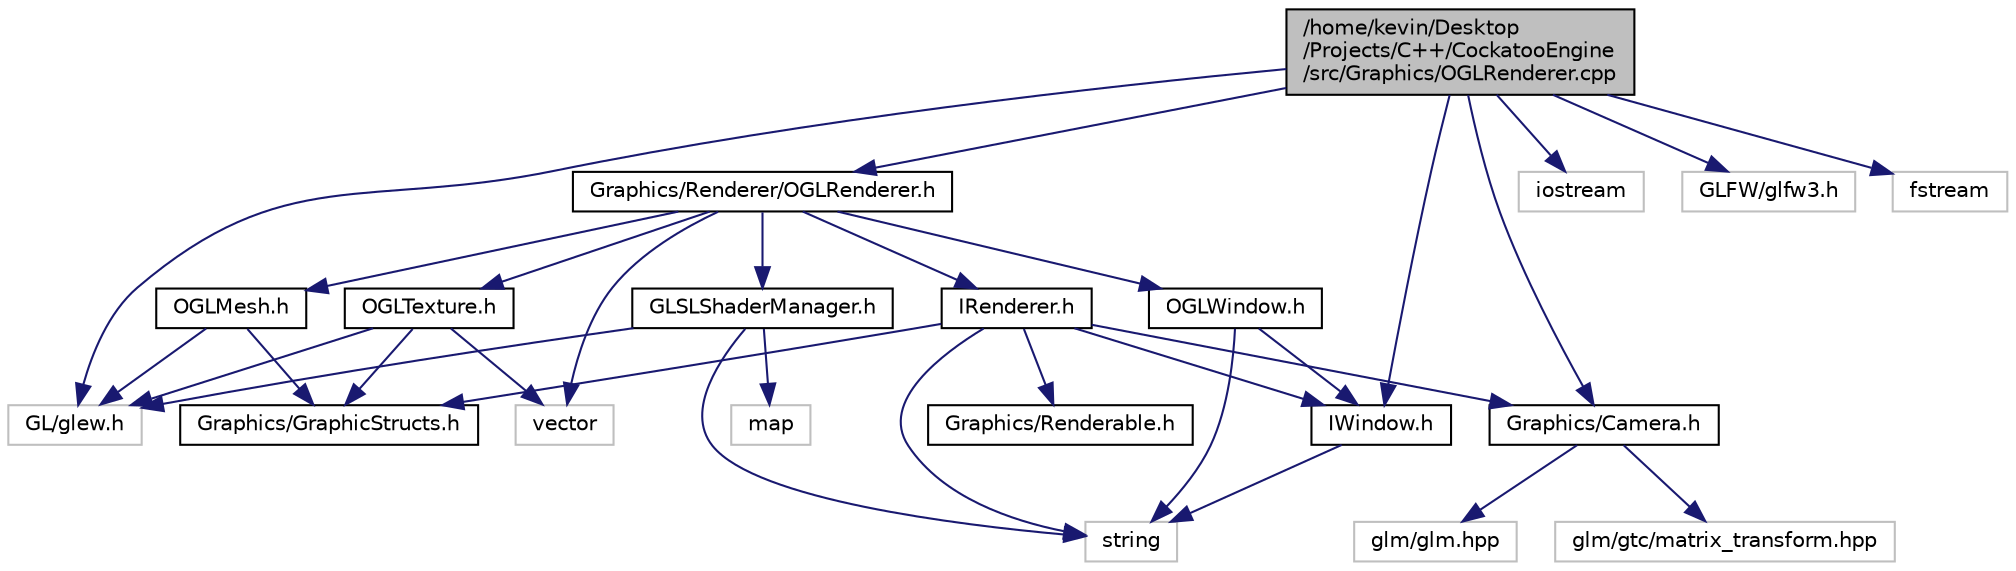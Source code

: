 digraph "/home/kevin/Desktop/Projects/C++/CockatooEngine/src/Graphics/OGLRenderer.cpp"
{
  edge [fontname="Helvetica",fontsize="10",labelfontname="Helvetica",labelfontsize="10"];
  node [fontname="Helvetica",fontsize="10",shape=record];
  Node1 [label="/home/kevin/Desktop\l/Projects/C++/CockatooEngine\l/src/Graphics/OGLRenderer.cpp",height=0.2,width=0.4,color="black", fillcolor="grey75", style="filled", fontcolor="black"];
  Node1 -> Node2 [color="midnightblue",fontsize="10",style="solid",fontname="Helvetica"];
  Node2 [label="Graphics/Renderer/OGLRenderer.h",height=0.2,width=0.4,color="black", fillcolor="white", style="filled",URL="$OGLRenderer_8h.html"];
  Node2 -> Node3 [color="midnightblue",fontsize="10",style="solid",fontname="Helvetica"];
  Node3 [label="vector",height=0.2,width=0.4,color="grey75", fillcolor="white", style="filled"];
  Node2 -> Node4 [color="midnightblue",fontsize="10",style="solid",fontname="Helvetica"];
  Node4 [label="IRenderer.h",height=0.2,width=0.4,color="black", fillcolor="white", style="filled",URL="$IRenderer_8h.html"];
  Node4 -> Node5 [color="midnightblue",fontsize="10",style="solid",fontname="Helvetica"];
  Node5 [label="string",height=0.2,width=0.4,color="grey75", fillcolor="white", style="filled"];
  Node4 -> Node6 [color="midnightblue",fontsize="10",style="solid",fontname="Helvetica"];
  Node6 [label="IWindow.h",height=0.2,width=0.4,color="black", fillcolor="white", style="filled",URL="$IWindow_8h.html"];
  Node6 -> Node5 [color="midnightblue",fontsize="10",style="solid",fontname="Helvetica"];
  Node4 -> Node7 [color="midnightblue",fontsize="10",style="solid",fontname="Helvetica"];
  Node7 [label="Graphics/GraphicStructs.h",height=0.2,width=0.4,color="black", fillcolor="white", style="filled",URL="$GraphicStructs_8h.html"];
  Node4 -> Node8 [color="midnightblue",fontsize="10",style="solid",fontname="Helvetica"];
  Node8 [label="Graphics/Renderable.h",height=0.2,width=0.4,color="black", fillcolor="white", style="filled",URL="$Renderable_8h.html"];
  Node4 -> Node9 [color="midnightblue",fontsize="10",style="solid",fontname="Helvetica"];
  Node9 [label="Graphics/Camera.h",height=0.2,width=0.4,color="black", fillcolor="white", style="filled",URL="$Camera_8h.html"];
  Node9 -> Node10 [color="midnightblue",fontsize="10",style="solid",fontname="Helvetica"];
  Node10 [label="glm/glm.hpp",height=0.2,width=0.4,color="grey75", fillcolor="white", style="filled"];
  Node9 -> Node11 [color="midnightblue",fontsize="10",style="solid",fontname="Helvetica"];
  Node11 [label="glm/gtc/matrix_transform.hpp",height=0.2,width=0.4,color="grey75", fillcolor="white", style="filled"];
  Node2 -> Node12 [color="midnightblue",fontsize="10",style="solid",fontname="Helvetica"];
  Node12 [label="OGLWindow.h",height=0.2,width=0.4,color="black", fillcolor="white", style="filled",URL="$OGLWindow_8h.html"];
  Node12 -> Node5 [color="midnightblue",fontsize="10",style="solid",fontname="Helvetica"];
  Node12 -> Node6 [color="midnightblue",fontsize="10",style="solid",fontname="Helvetica"];
  Node2 -> Node13 [color="midnightblue",fontsize="10",style="solid",fontname="Helvetica"];
  Node13 [label="GLSLShaderManager.h",height=0.2,width=0.4,color="black", fillcolor="white", style="filled",URL="$GLSLShaderManager_8h.html"];
  Node13 -> Node5 [color="midnightblue",fontsize="10",style="solid",fontname="Helvetica"];
  Node13 -> Node14 [color="midnightblue",fontsize="10",style="solid",fontname="Helvetica"];
  Node14 [label="map",height=0.2,width=0.4,color="grey75", fillcolor="white", style="filled"];
  Node13 -> Node15 [color="midnightblue",fontsize="10",style="solid",fontname="Helvetica"];
  Node15 [label="GL/glew.h",height=0.2,width=0.4,color="grey75", fillcolor="white", style="filled"];
  Node2 -> Node16 [color="midnightblue",fontsize="10",style="solid",fontname="Helvetica"];
  Node16 [label="OGLMesh.h",height=0.2,width=0.4,color="black", fillcolor="white", style="filled",URL="$OGLMesh_8h.html"];
  Node16 -> Node15 [color="midnightblue",fontsize="10",style="solid",fontname="Helvetica"];
  Node16 -> Node7 [color="midnightblue",fontsize="10",style="solid",fontname="Helvetica"];
  Node2 -> Node17 [color="midnightblue",fontsize="10",style="solid",fontname="Helvetica"];
  Node17 [label="OGLTexture.h",height=0.2,width=0.4,color="black", fillcolor="white", style="filled",URL="$OGLTexture_8h.html"];
  Node17 -> Node15 [color="midnightblue",fontsize="10",style="solid",fontname="Helvetica"];
  Node17 -> Node3 [color="midnightblue",fontsize="10",style="solid",fontname="Helvetica"];
  Node17 -> Node7 [color="midnightblue",fontsize="10",style="solid",fontname="Helvetica"];
  Node1 -> Node18 [color="midnightblue",fontsize="10",style="solid",fontname="Helvetica"];
  Node18 [label="iostream",height=0.2,width=0.4,color="grey75", fillcolor="white", style="filled"];
  Node1 -> Node15 [color="midnightblue",fontsize="10",style="solid",fontname="Helvetica"];
  Node1 -> Node19 [color="midnightblue",fontsize="10",style="solid",fontname="Helvetica"];
  Node19 [label="GLFW/glfw3.h",height=0.2,width=0.4,color="grey75", fillcolor="white", style="filled"];
  Node1 -> Node6 [color="midnightblue",fontsize="10",style="solid",fontname="Helvetica"];
  Node1 -> Node9 [color="midnightblue",fontsize="10",style="solid",fontname="Helvetica"];
  Node1 -> Node20 [color="midnightblue",fontsize="10",style="solid",fontname="Helvetica"];
  Node20 [label="fstream",height=0.2,width=0.4,color="grey75", fillcolor="white", style="filled"];
}
